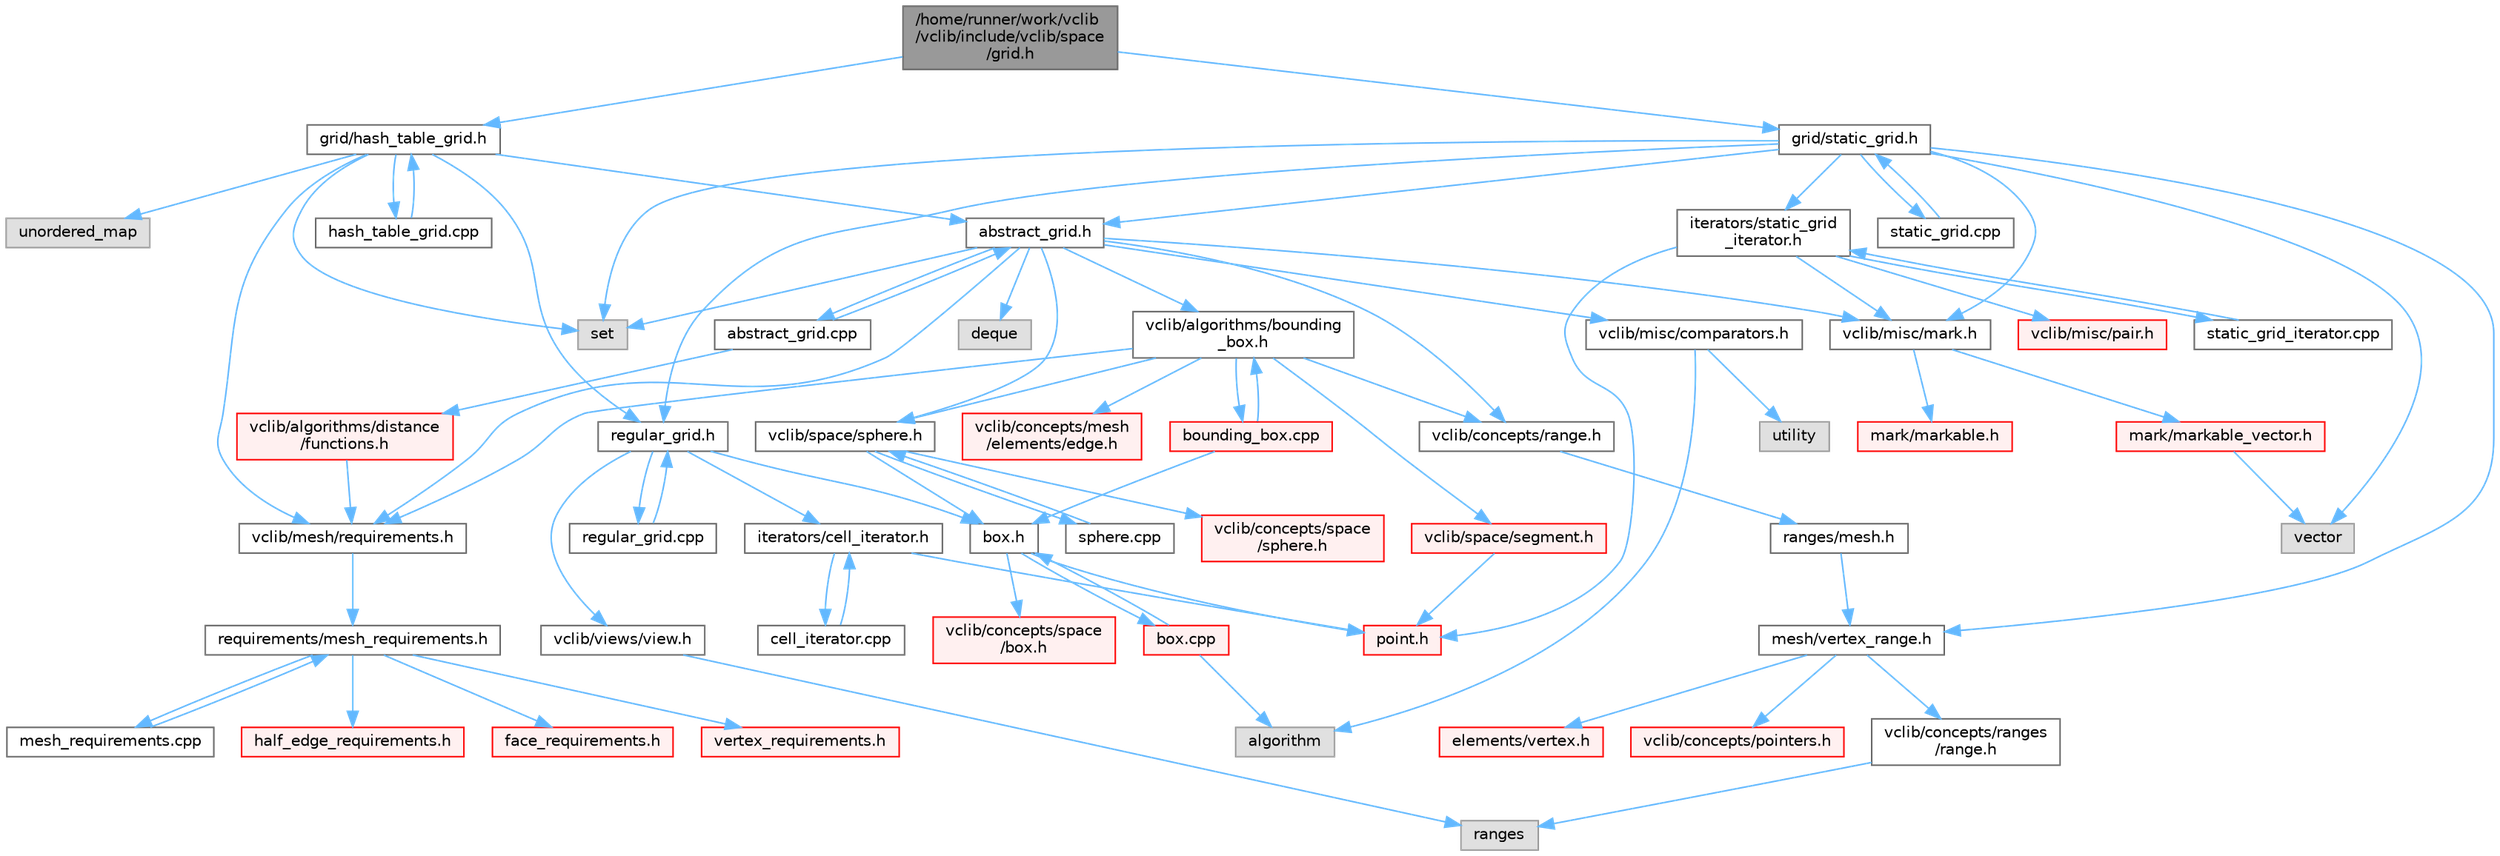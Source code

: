digraph "/home/runner/work/vclib/vclib/include/vclib/space/grid.h"
{
 // LATEX_PDF_SIZE
  bgcolor="transparent";
  edge [fontname=Helvetica,fontsize=10,labelfontname=Helvetica,labelfontsize=10];
  node [fontname=Helvetica,fontsize=10,shape=box,height=0.2,width=0.4];
  Node1 [label="/home/runner/work/vclib\l/vclib/include/vclib/space\l/grid.h",height=0.2,width=0.4,color="gray40", fillcolor="grey60", style="filled", fontcolor="black",tooltip=" "];
  Node1 -> Node2 [color="steelblue1",style="solid"];
  Node2 [label="grid/hash_table_grid.h",height=0.2,width=0.4,color="grey40", fillcolor="white", style="filled",URL="$hash__table__grid_8h.html",tooltip=" "];
  Node2 -> Node3 [color="steelblue1",style="solid"];
  Node3 [label="set",height=0.2,width=0.4,color="grey60", fillcolor="#E0E0E0", style="filled",tooltip=" "];
  Node2 -> Node4 [color="steelblue1",style="solid"];
  Node4 [label="unordered_map",height=0.2,width=0.4,color="grey60", fillcolor="#E0E0E0", style="filled",tooltip=" "];
  Node2 -> Node5 [color="steelblue1",style="solid"];
  Node5 [label="vclib/mesh/requirements.h",height=0.2,width=0.4,color="grey40", fillcolor="white", style="filled",URL="$requirements_8h.html",tooltip=" "];
  Node5 -> Node6 [color="steelblue1",style="solid"];
  Node6 [label="requirements/mesh_requirements.h",height=0.2,width=0.4,color="grey40", fillcolor="white", style="filled",URL="$mesh__requirements_8h.html",tooltip=" "];
  Node6 -> Node7 [color="steelblue1",style="solid"];
  Node7 [label="half_edge_requirements.h",height=0.2,width=0.4,color="red", fillcolor="#FFF0F0", style="filled",URL="$half__edge__requirements_8h.html",tooltip=" "];
  Node6 -> Node150 [color="steelblue1",style="solid"];
  Node150 [label="face_requirements.h",height=0.2,width=0.4,color="red", fillcolor="#FFF0F0", style="filled",URL="$face__requirements_8h.html",tooltip=" "];
  Node6 -> Node70 [color="steelblue1",style="solid"];
  Node70 [label="vertex_requirements.h",height=0.2,width=0.4,color="red", fillcolor="#FFF0F0", style="filled",URL="$vertex__requirements_8h.html",tooltip=" "];
  Node6 -> Node175 [color="steelblue1",style="solid"];
  Node175 [label="mesh_requirements.cpp",height=0.2,width=0.4,color="grey40", fillcolor="white", style="filled",URL="$mesh__requirements_8cpp.html",tooltip=" "];
  Node175 -> Node6 [color="steelblue1",style="solid"];
  Node2 -> Node176 [color="steelblue1",style="solid"];
  Node176 [label="abstract_grid.h",height=0.2,width=0.4,color="grey40", fillcolor="white", style="filled",URL="$abstract__grid_8h.html",tooltip=" "];
  Node176 -> Node177 [color="steelblue1",style="solid"];
  Node177 [label="deque",height=0.2,width=0.4,color="grey60", fillcolor="#E0E0E0", style="filled",tooltip=" "];
  Node176 -> Node3 [color="steelblue1",style="solid"];
  Node176 -> Node178 [color="steelblue1",style="solid"];
  Node178 [label="vclib/algorithms/bounding\l_box.h",height=0.2,width=0.4,color="grey40", fillcolor="white", style="filled",URL="$algorithms_2bounding__box_8h.html",tooltip=" "];
  Node178 -> Node5 [color="steelblue1",style="solid"];
  Node178 -> Node179 [color="steelblue1",style="solid"];
  Node179 [label="vclib/space/segment.h",height=0.2,width=0.4,color="red", fillcolor="#FFF0F0", style="filled",URL="$space_2segment_8h.html",tooltip=" "];
  Node179 -> Node30 [color="steelblue1",style="solid"];
  Node30 [label="point.h",height=0.2,width=0.4,color="red", fillcolor="#FFF0F0", style="filled",URL="$space_2point_8h.html",tooltip=" "];
  Node178 -> Node182 [color="steelblue1",style="solid"];
  Node182 [label="vclib/space/sphere.h",height=0.2,width=0.4,color="grey40", fillcolor="white", style="filled",URL="$space_2sphere_8h.html",tooltip=" "];
  Node182 -> Node183 [color="steelblue1",style="solid"];
  Node183 [label="vclib/concepts/space\l/sphere.h",height=0.2,width=0.4,color="red", fillcolor="#FFF0F0", style="filled",URL="$concepts_2space_2sphere_8h.html",tooltip=" "];
  Node182 -> Node184 [color="steelblue1",style="solid"];
  Node184 [label="box.h",height=0.2,width=0.4,color="grey40", fillcolor="white", style="filled",URL="$space_2box_8h.html",tooltip=" "];
  Node184 -> Node185 [color="steelblue1",style="solid"];
  Node185 [label="vclib/concepts/space\l/box.h",height=0.2,width=0.4,color="red", fillcolor="#FFF0F0", style="filled",URL="$concepts_2space_2box_8h.html",tooltip=" "];
  Node184 -> Node30 [color="steelblue1",style="solid"];
  Node184 -> Node186 [color="steelblue1",style="solid"];
  Node186 [label="box.cpp",height=0.2,width=0.4,color="red", fillcolor="#FFF0F0", style="filled",URL="$box_8cpp.html",tooltip=" "];
  Node186 -> Node184 [color="steelblue1",style="solid"];
  Node186 -> Node90 [color="steelblue1",style="solid"];
  Node90 [label="algorithm",height=0.2,width=0.4,color="grey60", fillcolor="#E0E0E0", style="filled",tooltip=" "];
  Node182 -> Node189 [color="steelblue1",style="solid"];
  Node189 [label="sphere.cpp",height=0.2,width=0.4,color="grey40", fillcolor="white", style="filled",URL="$space_2sphere_8cpp.html",tooltip=" "];
  Node189 -> Node182 [color="steelblue1",style="solid"];
  Node178 -> Node190 [color="steelblue1",style="solid"];
  Node190 [label="vclib/concepts/mesh\l/elements/edge.h",height=0.2,width=0.4,color="red", fillcolor="#FFF0F0", style="filled",URL="$concepts_2mesh_2elements_2edge_8h.html",tooltip=" "];
  Node178 -> Node191 [color="steelblue1",style="solid"];
  Node191 [label="vclib/concepts/range.h",height=0.2,width=0.4,color="grey40", fillcolor="white", style="filled",URL="$range_8h.html",tooltip=" "];
  Node191 -> Node192 [color="steelblue1",style="solid"];
  Node192 [label="ranges/mesh.h",height=0.2,width=0.4,color="grey40", fillcolor="white", style="filled",URL="$concepts_2ranges_2mesh_8h.html",tooltip=" "];
  Node192 -> Node193 [color="steelblue1",style="solid"];
  Node193 [label="mesh/vertex_range.h",height=0.2,width=0.4,color="grey40", fillcolor="white", style="filled",URL="$vertex__range_8h.html",tooltip=" "];
  Node193 -> Node194 [color="steelblue1",style="solid"];
  Node194 [label="vclib/concepts/pointers.h",height=0.2,width=0.4,color="red", fillcolor="#FFF0F0", style="filled",URL="$concepts_2pointers_8h.html",tooltip=" "];
  Node193 -> Node196 [color="steelblue1",style="solid"];
  Node196 [label="vclib/concepts/ranges\l/range.h",height=0.2,width=0.4,color="grey40", fillcolor="white", style="filled",URL="$ranges_2range_8h.html",tooltip=" "];
  Node196 -> Node87 [color="steelblue1",style="solid"];
  Node87 [label="ranges",height=0.2,width=0.4,color="grey60", fillcolor="#E0E0E0", style="filled",tooltip=" "];
  Node193 -> Node68 [color="steelblue1",style="solid"];
  Node68 [label="elements/vertex.h",height=0.2,width=0.4,color="red", fillcolor="#FFF0F0", style="filled",URL="$concepts_2mesh_2elements_2vertex_8h.html",tooltip=" "];
  Node178 -> Node197 [color="steelblue1",style="solid"];
  Node197 [label="bounding_box.cpp",height=0.2,width=0.4,color="red", fillcolor="#FFF0F0", style="filled",URL="$algorithms_2bounding__box_8cpp.html",tooltip=" "];
  Node197 -> Node178 [color="steelblue1",style="solid"];
  Node197 -> Node184 [color="steelblue1",style="solid"];
  Node176 -> Node191 [color="steelblue1",style="solid"];
  Node176 -> Node5 [color="steelblue1",style="solid"];
  Node176 -> Node198 [color="steelblue1",style="solid"];
  Node198 [label="vclib/misc/comparators.h",height=0.2,width=0.4,color="grey40", fillcolor="white", style="filled",URL="$comparators_8h.html",tooltip=" "];
  Node198 -> Node90 [color="steelblue1",style="solid"];
  Node198 -> Node199 [color="steelblue1",style="solid"];
  Node199 [label="utility",height=0.2,width=0.4,color="grey60", fillcolor="#E0E0E0", style="filled",tooltip=" "];
  Node176 -> Node200 [color="steelblue1",style="solid"];
  Node200 [label="vclib/misc/mark.h",height=0.2,width=0.4,color="grey40", fillcolor="white", style="filled",URL="$misc_2mark_8h.html",tooltip=" "];
  Node200 -> Node201 [color="steelblue1",style="solid"];
  Node201 [label="mark/markable.h",height=0.2,width=0.4,color="red", fillcolor="#FFF0F0", style="filled",URL="$markable_8h.html",tooltip=" "];
  Node200 -> Node202 [color="steelblue1",style="solid"];
  Node202 [label="mark/markable_vector.h",height=0.2,width=0.4,color="red", fillcolor="#FFF0F0", style="filled",URL="$markable__vector_8h.html",tooltip=" "];
  Node202 -> Node11 [color="steelblue1",style="solid"];
  Node11 [label="vector",height=0.2,width=0.4,color="grey60", fillcolor="#E0E0E0", style="filled",tooltip=" "];
  Node176 -> Node182 [color="steelblue1",style="solid"];
  Node176 -> Node204 [color="steelblue1",style="solid"];
  Node204 [label="abstract_grid.cpp",height=0.2,width=0.4,color="grey40", fillcolor="white", style="filled",URL="$abstract__grid_8cpp.html",tooltip=" "];
  Node204 -> Node176 [color="steelblue1",style="solid"];
  Node204 -> Node205 [color="steelblue1",style="solid"];
  Node205 [label="vclib/algorithms/distance\l/functions.h",height=0.2,width=0.4,color="red", fillcolor="#FFF0F0", style="filled",URL="$distance_2functions_8h.html",tooltip=" "];
  Node205 -> Node5 [color="steelblue1",style="solid"];
  Node2 -> Node240 [color="steelblue1",style="solid"];
  Node240 [label="regular_grid.h",height=0.2,width=0.4,color="grey40", fillcolor="white", style="filled",URL="$regular__grid_8h.html",tooltip=" "];
  Node240 -> Node241 [color="steelblue1",style="solid"];
  Node241 [label="iterators/cell_iterator.h",height=0.2,width=0.4,color="grey40", fillcolor="white", style="filled",URL="$cell__iterator_8h.html",tooltip=" "];
  Node241 -> Node30 [color="steelblue1",style="solid"];
  Node241 -> Node242 [color="steelblue1",style="solid"];
  Node242 [label="cell_iterator.cpp",height=0.2,width=0.4,color="grey40", fillcolor="white", style="filled",URL="$cell__iterator_8cpp.html",tooltip=" "];
  Node242 -> Node241 [color="steelblue1",style="solid"];
  Node240 -> Node86 [color="steelblue1",style="solid"];
  Node86 [label="vclib/views/view.h",height=0.2,width=0.4,color="grey40", fillcolor="white", style="filled",URL="$view_8h.html",tooltip=" "];
  Node86 -> Node87 [color="steelblue1",style="solid"];
  Node240 -> Node184 [color="steelblue1",style="solid"];
  Node240 -> Node243 [color="steelblue1",style="solid"];
  Node243 [label="regular_grid.cpp",height=0.2,width=0.4,color="grey40", fillcolor="white", style="filled",URL="$regular__grid_8cpp.html",tooltip=" "];
  Node243 -> Node240 [color="steelblue1",style="solid"];
  Node2 -> Node244 [color="steelblue1",style="solid"];
  Node244 [label="hash_table_grid.cpp",height=0.2,width=0.4,color="grey40", fillcolor="white", style="filled",URL="$hash__table__grid_8cpp.html",tooltip=" "];
  Node244 -> Node2 [color="steelblue1",style="solid"];
  Node1 -> Node245 [color="steelblue1",style="solid"];
  Node245 [label="grid/static_grid.h",height=0.2,width=0.4,color="grey40", fillcolor="white", style="filled",URL="$static__grid_8h.html",tooltip=" "];
  Node245 -> Node3 [color="steelblue1",style="solid"];
  Node245 -> Node11 [color="steelblue1",style="solid"];
  Node245 -> Node200 [color="steelblue1",style="solid"];
  Node245 -> Node176 [color="steelblue1",style="solid"];
  Node245 -> Node240 [color="steelblue1",style="solid"];
  Node245 -> Node246 [color="steelblue1",style="solid"];
  Node246 [label="iterators/static_grid\l_iterator.h",height=0.2,width=0.4,color="grey40", fillcolor="white", style="filled",URL="$static__grid__iterator_8h.html",tooltip=" "];
  Node246 -> Node200 [color="steelblue1",style="solid"];
  Node246 -> Node247 [color="steelblue1",style="solid"];
  Node247 [label="vclib/misc/pair.h",height=0.2,width=0.4,color="red", fillcolor="#FFF0F0", style="filled",URL="$pair_8h.html",tooltip=" "];
  Node246 -> Node30 [color="steelblue1",style="solid"];
  Node246 -> Node248 [color="steelblue1",style="solid"];
  Node248 [label="static_grid_iterator.cpp",height=0.2,width=0.4,color="grey40", fillcolor="white", style="filled",URL="$static__grid__iterator_8cpp.html",tooltip=" "];
  Node248 -> Node246 [color="steelblue1",style="solid"];
  Node245 -> Node193 [color="steelblue1",style="solid"];
  Node245 -> Node249 [color="steelblue1",style="solid"];
  Node249 [label="static_grid.cpp",height=0.2,width=0.4,color="grey40", fillcolor="white", style="filled",URL="$static__grid_8cpp.html",tooltip=" "];
  Node249 -> Node245 [color="steelblue1",style="solid"];
}
